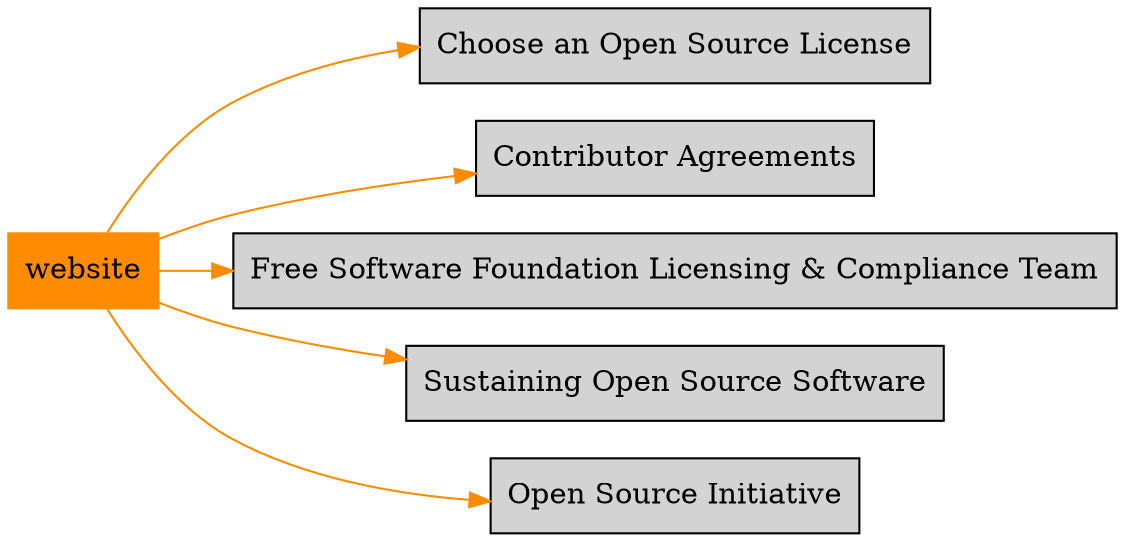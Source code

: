 digraph bettersoftware {
            rankdir = LR;
            ratio = fill;
            node [style=filled];
            node [shape = box];
"website" [colorscheme="svg" color="darkorange"];
"website" ->  "ChooseALicense.md" [colorscheme="svg" color="darkorange"];
"ChooseALicense.md" [label="Choose an Open Source License" URL="http://bss.parallactic.com/resources/choose-an-open-source-license"]
"website" ->  "ContributorAgreements.md" [colorscheme="svg" color="darkorange"];
"ContributorAgreements.md" [label="Contributor Agreements" URL="http://bss.parallactic.com/resources/contributor-agreements"]
"website" ->  "FSFLicensingAndComplianceTeam.md" [colorscheme="svg" color="darkorange"];
"FSFLicensingAndComplianceTeam.md" [label="Free Software Foundation Licensing & Compliance Team" URL="http://bss.parallactic.com/resources/free-software-foundation-licensing-compliance-team"]
"website" ->  "OSSSustainabilityResources.md" [colorscheme="svg" color="darkorange"];
"OSSSustainabilityResources.md" [label="Sustaining Open Source Software" URL="http://bss.parallactic.com/resources/sustaining-open-source-software"]
"website" ->  "OpenSourceInitiative.md" [colorscheme="svg" color="darkorange"];
"OpenSourceInitiative.md" [label="Open Source Initiative" URL="http://bss.parallactic.com/resources/open-source-initiative"]
}